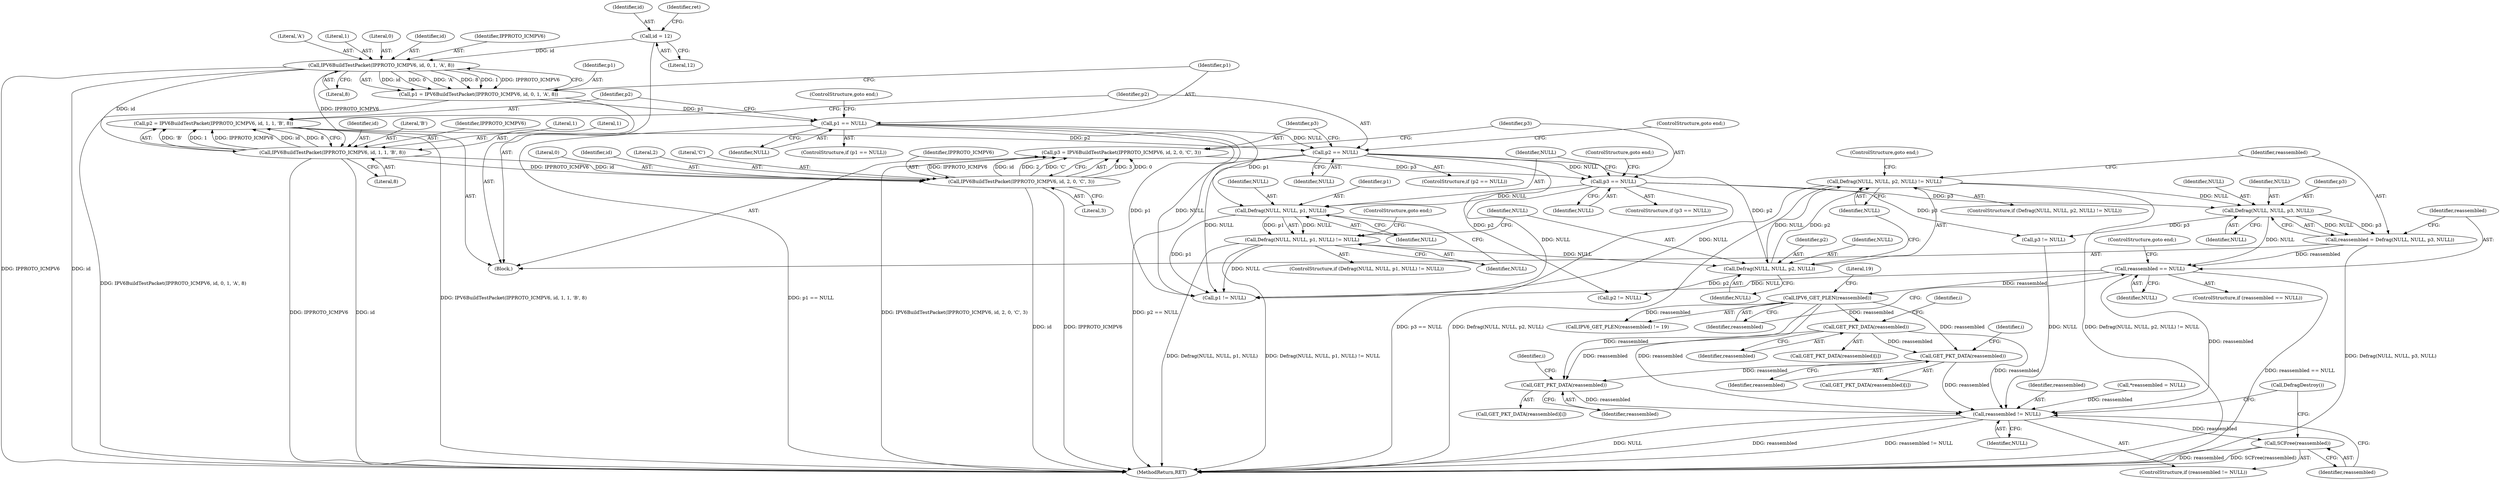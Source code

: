 digraph "0_suricata_4a04f814b15762eb446a5ead4d69d021512df6f8_15@pointer" {
"1000225" [label="(Call,GET_PKT_DATA(reassembled))"];
"1000206" [label="(Call,IPV6_GET_PLEN(reassembled))"];
"1000200" [label="(Call,reassembled == NULL)"];
"1000192" [label="(Call,reassembled = Defrag(NULL, NULL, p3, NULL))"];
"1000194" [label="(Call,Defrag(NULL, NULL, p3, NULL))"];
"1000184" [label="(Call,Defrag(NULL, NULL, p2, NULL) != NULL)"];
"1000185" [label="(Call,Defrag(NULL, NULL, p2, NULL))"];
"1000175" [label="(Call,Defrag(NULL, NULL, p1, NULL) != NULL)"];
"1000176" [label="(Call,Defrag(NULL, NULL, p1, NULL))"];
"1000170" [label="(Call,p3 == NULL)"];
"1000160" [label="(Call,p3 = IPV6BuildTestPacket(IPPROTO_ICMPV6, id, 2, 0, 'C', 3))"];
"1000162" [label="(Call,IPV6BuildTestPacket(IPPROTO_ICMPV6, id, 2, 0, 'C', 3))"];
"1000148" [label="(Call,IPV6BuildTestPacket(IPPROTO_ICMPV6, id, 1, 1, 'B', 8))"];
"1000134" [label="(Call,IPV6BuildTestPacket(IPPROTO_ICMPV6, id, 0, 1, 'A', 8))"];
"1000123" [label="(Call,id = 12)"];
"1000156" [label="(Call,p2 == NULL)"];
"1000146" [label="(Call,p2 = IPV6BuildTestPacket(IPPROTO_ICMPV6, id, 1, 1, 'B', 8))"];
"1000142" [label="(Call,p1 == NULL)"];
"1000132" [label="(Call,p1 = IPV6BuildTestPacket(IPPROTO_ICMPV6, id, 0, 1, 'A', 8))"];
"1000245" [label="(Call,GET_PKT_DATA(reassembled))"];
"1000265" [label="(Call,GET_PKT_DATA(reassembled))"];
"1000293" [label="(Call,reassembled != NULL)"];
"1000296" [label="(Call,SCFree(reassembled))"];
"1000146" [label="(Call,p2 = IPV6BuildTestPacket(IPPROTO_ICMPV6, id, 1, 1, 'B', 8))"];
"1000145" [label="(ControlStructure,goto end;)"];
"1000193" [label="(Identifier,reassembled)"];
"1000183" [label="(ControlStructure,if (Defrag(NULL, NULL, p2, NULL) != NULL))"];
"1000186" [label="(Identifier,NULL)"];
"1000265" [label="(Call,GET_PKT_DATA(reassembled))"];
"1000287" [label="(Call,p3 != NULL)"];
"1000170" [label="(Call,p3 == NULL)"];
"1000150" [label="(Identifier,id)"];
"1000295" [label="(Identifier,NULL)"];
"1000163" [label="(Identifier,IPPROTO_ICMPV6)"];
"1000166" [label="(Literal,0)"];
"1000181" [label="(Identifier,NULL)"];
"1000134" [label="(Call,IPV6BuildTestPacket(IPPROTO_ICMPV6, id, 0, 1, 'A', 8))"];
"1000294" [label="(Identifier,reassembled)"];
"1000190" [label="(Identifier,NULL)"];
"1000194" [label="(Call,Defrag(NULL, NULL, p3, NULL))"];
"1000159" [label="(ControlStructure,goto end;)"];
"1000281" [label="(Call,p2 != NULL)"];
"1000225" [label="(Call,GET_PKT_DATA(reassembled))"];
"1000188" [label="(Identifier,p2)"];
"1000158" [label="(Identifier,NULL)"];
"1000207" [label="(Identifier,reassembled)"];
"1000179" [label="(Identifier,p1)"];
"1000205" [label="(Call,IPV6_GET_PLEN(reassembled) != 19)"];
"1000202" [label="(Identifier,NULL)"];
"1000201" [label="(Identifier,reassembled)"];
"1000154" [label="(Literal,8)"];
"1000139" [label="(Literal,'A')"];
"1000133" [label="(Identifier,p1)"];
"1000192" [label="(Call,reassembled = Defrag(NULL, NULL, p3, NULL))"];
"1000119" [label="(Call,*reassembled = NULL)"];
"1000189" [label="(Identifier,NULL)"];
"1000296" [label="(Call,SCFree(reassembled))"];
"1000206" [label="(Call,IPV6_GET_PLEN(reassembled))"];
"1000175" [label="(Call,Defrag(NULL, NULL, p1, NULL) != NULL)"];
"1000164" [label="(Identifier,id)"];
"1000245" [label="(Call,GET_PKT_DATA(reassembled))"];
"1000168" [label="(Literal,3)"];
"1000226" [label="(Identifier,reassembled)"];
"1000147" [label="(Identifier,p2)"];
"1000297" [label="(Identifier,reassembled)"];
"1000292" [label="(ControlStructure,if (reassembled != NULL))"];
"1000138" [label="(Literal,1)"];
"1000196" [label="(Identifier,NULL)"];
"1000157" [label="(Identifier,p2)"];
"1000153" [label="(Literal,'B')"];
"1000173" [label="(ControlStructure,goto end;)"];
"1000156" [label="(Call,p2 == NULL)"];
"1000182" [label="(ControlStructure,goto end;)"];
"1000187" [label="(Identifier,NULL)"];
"1000105" [label="(Block,)"];
"1000123" [label="(Call,id = 12)"];
"1000172" [label="(Identifier,NULL)"];
"1000185" [label="(Call,Defrag(NULL, NULL, p2, NULL))"];
"1000165" [label="(Literal,2)"];
"1000140" [label="(Literal,8)"];
"1000161" [label="(Identifier,p3)"];
"1000137" [label="(Literal,0)"];
"1000199" [label="(ControlStructure,if (reassembled == NULL))"];
"1000155" [label="(ControlStructure,if (p2 == NULL))"];
"1000247" [label="(Identifier,i)"];
"1000144" [label="(Identifier,NULL)"];
"1000162" [label="(Call,IPV6BuildTestPacket(IPPROTO_ICMPV6, id, 2, 0, 'C', 3))"];
"1000124" [label="(Identifier,id)"];
"1000136" [label="(Identifier,id)"];
"1000177" [label="(Identifier,NULL)"];
"1000143" [label="(Identifier,p1)"];
"1000293" [label="(Call,reassembled != NULL)"];
"1000167" [label="(Literal,'C')"];
"1000184" [label="(Call,Defrag(NULL, NULL, p2, NULL) != NULL)"];
"1000195" [label="(Identifier,NULL)"];
"1000174" [label="(ControlStructure,if (Defrag(NULL, NULL, p1, NULL) != NULL))"];
"1000208" [label="(Literal,19)"];
"1000267" [label="(Identifier,i)"];
"1000298" [label="(Call,DefragDestroy())"];
"1000171" [label="(Identifier,p3)"];
"1000191" [label="(ControlStructure,goto end;)"];
"1000149" [label="(Identifier,IPPROTO_ICMPV6)"];
"1000246" [label="(Identifier,reassembled)"];
"1000151" [label="(Literal,1)"];
"1000264" [label="(Call,GET_PKT_DATA(reassembled)[i])"];
"1000141" [label="(ControlStructure,if (p1 == NULL))"];
"1000129" [label="(Identifier,ret)"];
"1000160" [label="(Call,p3 = IPV6BuildTestPacket(IPPROTO_ICMPV6, id, 2, 0, 'C', 3))"];
"1000266" [label="(Identifier,reassembled)"];
"1000203" [label="(ControlStructure,goto end;)"];
"1000142" [label="(Call,p1 == NULL)"];
"1000224" [label="(Call,GET_PKT_DATA(reassembled)[i])"];
"1000244" [label="(Call,GET_PKT_DATA(reassembled)[i])"];
"1000197" [label="(Identifier,p3)"];
"1000176" [label="(Call,Defrag(NULL, NULL, p1, NULL))"];
"1000275" [label="(Call,p1 != NULL)"];
"1000152" [label="(Literal,1)"];
"1000180" [label="(Identifier,NULL)"];
"1000148" [label="(Call,IPV6BuildTestPacket(IPPROTO_ICMPV6, id, 1, 1, 'B', 8))"];
"1000198" [label="(Identifier,NULL)"];
"1000125" [label="(Literal,12)"];
"1000132" [label="(Call,p1 = IPV6BuildTestPacket(IPPROTO_ICMPV6, id, 0, 1, 'A', 8))"];
"1000135" [label="(Identifier,IPPROTO_ICMPV6)"];
"1000178" [label="(Identifier,NULL)"];
"1000227" [label="(Identifier,i)"];
"1000301" [label="(MethodReturn,RET)"];
"1000169" [label="(ControlStructure,if (p3 == NULL))"];
"1000200" [label="(Call,reassembled == NULL)"];
"1000225" -> "1000224"  [label="AST: "];
"1000225" -> "1000226"  [label="CFG: "];
"1000226" -> "1000225"  [label="AST: "];
"1000227" -> "1000225"  [label="CFG: "];
"1000206" -> "1000225"  [label="DDG: reassembled"];
"1000225" -> "1000245"  [label="DDG: reassembled"];
"1000225" -> "1000265"  [label="DDG: reassembled"];
"1000225" -> "1000293"  [label="DDG: reassembled"];
"1000206" -> "1000205"  [label="AST: "];
"1000206" -> "1000207"  [label="CFG: "];
"1000207" -> "1000206"  [label="AST: "];
"1000208" -> "1000206"  [label="CFG: "];
"1000206" -> "1000205"  [label="DDG: reassembled"];
"1000200" -> "1000206"  [label="DDG: reassembled"];
"1000206" -> "1000245"  [label="DDG: reassembled"];
"1000206" -> "1000265"  [label="DDG: reassembled"];
"1000206" -> "1000293"  [label="DDG: reassembled"];
"1000200" -> "1000199"  [label="AST: "];
"1000200" -> "1000202"  [label="CFG: "];
"1000201" -> "1000200"  [label="AST: "];
"1000202" -> "1000200"  [label="AST: "];
"1000203" -> "1000200"  [label="CFG: "];
"1000207" -> "1000200"  [label="CFG: "];
"1000200" -> "1000301"  [label="DDG: reassembled == NULL"];
"1000192" -> "1000200"  [label="DDG: reassembled"];
"1000194" -> "1000200"  [label="DDG: NULL"];
"1000200" -> "1000275"  [label="DDG: NULL"];
"1000200" -> "1000293"  [label="DDG: reassembled"];
"1000192" -> "1000105"  [label="AST: "];
"1000192" -> "1000194"  [label="CFG: "];
"1000193" -> "1000192"  [label="AST: "];
"1000194" -> "1000192"  [label="AST: "];
"1000201" -> "1000192"  [label="CFG: "];
"1000192" -> "1000301"  [label="DDG: Defrag(NULL, NULL, p3, NULL)"];
"1000194" -> "1000192"  [label="DDG: NULL"];
"1000194" -> "1000192"  [label="DDG: p3"];
"1000194" -> "1000198"  [label="CFG: "];
"1000195" -> "1000194"  [label="AST: "];
"1000196" -> "1000194"  [label="AST: "];
"1000197" -> "1000194"  [label="AST: "];
"1000198" -> "1000194"  [label="AST: "];
"1000184" -> "1000194"  [label="DDG: NULL"];
"1000170" -> "1000194"  [label="DDG: p3"];
"1000194" -> "1000287"  [label="DDG: p3"];
"1000184" -> "1000183"  [label="AST: "];
"1000184" -> "1000190"  [label="CFG: "];
"1000185" -> "1000184"  [label="AST: "];
"1000190" -> "1000184"  [label="AST: "];
"1000191" -> "1000184"  [label="CFG: "];
"1000193" -> "1000184"  [label="CFG: "];
"1000184" -> "1000301"  [label="DDG: Defrag(NULL, NULL, p2, NULL)"];
"1000184" -> "1000301"  [label="DDG: Defrag(NULL, NULL, p2, NULL) != NULL"];
"1000185" -> "1000184"  [label="DDG: NULL"];
"1000185" -> "1000184"  [label="DDG: p2"];
"1000184" -> "1000275"  [label="DDG: NULL"];
"1000185" -> "1000189"  [label="CFG: "];
"1000186" -> "1000185"  [label="AST: "];
"1000187" -> "1000185"  [label="AST: "];
"1000188" -> "1000185"  [label="AST: "];
"1000189" -> "1000185"  [label="AST: "];
"1000190" -> "1000185"  [label="CFG: "];
"1000175" -> "1000185"  [label="DDG: NULL"];
"1000156" -> "1000185"  [label="DDG: p2"];
"1000185" -> "1000281"  [label="DDG: p2"];
"1000175" -> "1000174"  [label="AST: "];
"1000175" -> "1000181"  [label="CFG: "];
"1000176" -> "1000175"  [label="AST: "];
"1000181" -> "1000175"  [label="AST: "];
"1000182" -> "1000175"  [label="CFG: "];
"1000186" -> "1000175"  [label="CFG: "];
"1000175" -> "1000301"  [label="DDG: Defrag(NULL, NULL, p1, NULL)"];
"1000175" -> "1000301"  [label="DDG: Defrag(NULL, NULL, p1, NULL) != NULL"];
"1000176" -> "1000175"  [label="DDG: NULL"];
"1000176" -> "1000175"  [label="DDG: p1"];
"1000175" -> "1000275"  [label="DDG: NULL"];
"1000176" -> "1000180"  [label="CFG: "];
"1000177" -> "1000176"  [label="AST: "];
"1000178" -> "1000176"  [label="AST: "];
"1000179" -> "1000176"  [label="AST: "];
"1000180" -> "1000176"  [label="AST: "];
"1000181" -> "1000176"  [label="CFG: "];
"1000170" -> "1000176"  [label="DDG: NULL"];
"1000142" -> "1000176"  [label="DDG: p1"];
"1000176" -> "1000275"  [label="DDG: p1"];
"1000170" -> "1000169"  [label="AST: "];
"1000170" -> "1000172"  [label="CFG: "];
"1000171" -> "1000170"  [label="AST: "];
"1000172" -> "1000170"  [label="AST: "];
"1000173" -> "1000170"  [label="CFG: "];
"1000177" -> "1000170"  [label="CFG: "];
"1000170" -> "1000301"  [label="DDG: p3 == NULL"];
"1000160" -> "1000170"  [label="DDG: p3"];
"1000156" -> "1000170"  [label="DDG: NULL"];
"1000170" -> "1000275"  [label="DDG: NULL"];
"1000170" -> "1000287"  [label="DDG: p3"];
"1000160" -> "1000105"  [label="AST: "];
"1000160" -> "1000162"  [label="CFG: "];
"1000161" -> "1000160"  [label="AST: "];
"1000162" -> "1000160"  [label="AST: "];
"1000171" -> "1000160"  [label="CFG: "];
"1000160" -> "1000301"  [label="DDG: IPV6BuildTestPacket(IPPROTO_ICMPV6, id, 2, 0, 'C', 3)"];
"1000162" -> "1000160"  [label="DDG: 3"];
"1000162" -> "1000160"  [label="DDG: 0"];
"1000162" -> "1000160"  [label="DDG: IPPROTO_ICMPV6"];
"1000162" -> "1000160"  [label="DDG: id"];
"1000162" -> "1000160"  [label="DDG: 2"];
"1000162" -> "1000160"  [label="DDG: 'C'"];
"1000162" -> "1000168"  [label="CFG: "];
"1000163" -> "1000162"  [label="AST: "];
"1000164" -> "1000162"  [label="AST: "];
"1000165" -> "1000162"  [label="AST: "];
"1000166" -> "1000162"  [label="AST: "];
"1000167" -> "1000162"  [label="AST: "];
"1000168" -> "1000162"  [label="AST: "];
"1000162" -> "1000301"  [label="DDG: id"];
"1000162" -> "1000301"  [label="DDG: IPPROTO_ICMPV6"];
"1000148" -> "1000162"  [label="DDG: IPPROTO_ICMPV6"];
"1000148" -> "1000162"  [label="DDG: id"];
"1000148" -> "1000146"  [label="AST: "];
"1000148" -> "1000154"  [label="CFG: "];
"1000149" -> "1000148"  [label="AST: "];
"1000150" -> "1000148"  [label="AST: "];
"1000151" -> "1000148"  [label="AST: "];
"1000152" -> "1000148"  [label="AST: "];
"1000153" -> "1000148"  [label="AST: "];
"1000154" -> "1000148"  [label="AST: "];
"1000146" -> "1000148"  [label="CFG: "];
"1000148" -> "1000301"  [label="DDG: IPPROTO_ICMPV6"];
"1000148" -> "1000301"  [label="DDG: id"];
"1000148" -> "1000146"  [label="DDG: 'B'"];
"1000148" -> "1000146"  [label="DDG: 1"];
"1000148" -> "1000146"  [label="DDG: IPPROTO_ICMPV6"];
"1000148" -> "1000146"  [label="DDG: id"];
"1000148" -> "1000146"  [label="DDG: 8"];
"1000134" -> "1000148"  [label="DDG: IPPROTO_ICMPV6"];
"1000134" -> "1000148"  [label="DDG: id"];
"1000134" -> "1000132"  [label="AST: "];
"1000134" -> "1000140"  [label="CFG: "];
"1000135" -> "1000134"  [label="AST: "];
"1000136" -> "1000134"  [label="AST: "];
"1000137" -> "1000134"  [label="AST: "];
"1000138" -> "1000134"  [label="AST: "];
"1000139" -> "1000134"  [label="AST: "];
"1000140" -> "1000134"  [label="AST: "];
"1000132" -> "1000134"  [label="CFG: "];
"1000134" -> "1000301"  [label="DDG: IPPROTO_ICMPV6"];
"1000134" -> "1000301"  [label="DDG: id"];
"1000134" -> "1000132"  [label="DDG: id"];
"1000134" -> "1000132"  [label="DDG: 0"];
"1000134" -> "1000132"  [label="DDG: 'A'"];
"1000134" -> "1000132"  [label="DDG: 8"];
"1000134" -> "1000132"  [label="DDG: 1"];
"1000134" -> "1000132"  [label="DDG: IPPROTO_ICMPV6"];
"1000123" -> "1000134"  [label="DDG: id"];
"1000123" -> "1000105"  [label="AST: "];
"1000123" -> "1000125"  [label="CFG: "];
"1000124" -> "1000123"  [label="AST: "];
"1000125" -> "1000123"  [label="AST: "];
"1000129" -> "1000123"  [label="CFG: "];
"1000156" -> "1000155"  [label="AST: "];
"1000156" -> "1000158"  [label="CFG: "];
"1000157" -> "1000156"  [label="AST: "];
"1000158" -> "1000156"  [label="AST: "];
"1000159" -> "1000156"  [label="CFG: "];
"1000161" -> "1000156"  [label="CFG: "];
"1000156" -> "1000301"  [label="DDG: p2 == NULL"];
"1000146" -> "1000156"  [label="DDG: p2"];
"1000142" -> "1000156"  [label="DDG: NULL"];
"1000156" -> "1000275"  [label="DDG: NULL"];
"1000156" -> "1000281"  [label="DDG: p2"];
"1000146" -> "1000105"  [label="AST: "];
"1000147" -> "1000146"  [label="AST: "];
"1000157" -> "1000146"  [label="CFG: "];
"1000146" -> "1000301"  [label="DDG: IPV6BuildTestPacket(IPPROTO_ICMPV6, id, 1, 1, 'B', 8)"];
"1000142" -> "1000141"  [label="AST: "];
"1000142" -> "1000144"  [label="CFG: "];
"1000143" -> "1000142"  [label="AST: "];
"1000144" -> "1000142"  [label="AST: "];
"1000145" -> "1000142"  [label="CFG: "];
"1000147" -> "1000142"  [label="CFG: "];
"1000142" -> "1000301"  [label="DDG: p1 == NULL"];
"1000132" -> "1000142"  [label="DDG: p1"];
"1000142" -> "1000275"  [label="DDG: p1"];
"1000142" -> "1000275"  [label="DDG: NULL"];
"1000132" -> "1000105"  [label="AST: "];
"1000133" -> "1000132"  [label="AST: "];
"1000143" -> "1000132"  [label="CFG: "];
"1000132" -> "1000301"  [label="DDG: IPV6BuildTestPacket(IPPROTO_ICMPV6, id, 0, 1, 'A', 8)"];
"1000245" -> "1000244"  [label="AST: "];
"1000245" -> "1000246"  [label="CFG: "];
"1000246" -> "1000245"  [label="AST: "];
"1000247" -> "1000245"  [label="CFG: "];
"1000245" -> "1000265"  [label="DDG: reassembled"];
"1000245" -> "1000293"  [label="DDG: reassembled"];
"1000265" -> "1000264"  [label="AST: "];
"1000265" -> "1000266"  [label="CFG: "];
"1000266" -> "1000265"  [label="AST: "];
"1000267" -> "1000265"  [label="CFG: "];
"1000265" -> "1000293"  [label="DDG: reassembled"];
"1000293" -> "1000292"  [label="AST: "];
"1000293" -> "1000295"  [label="CFG: "];
"1000294" -> "1000293"  [label="AST: "];
"1000295" -> "1000293"  [label="AST: "];
"1000297" -> "1000293"  [label="CFG: "];
"1000298" -> "1000293"  [label="CFG: "];
"1000293" -> "1000301"  [label="DDG: NULL"];
"1000293" -> "1000301"  [label="DDG: reassembled"];
"1000293" -> "1000301"  [label="DDG: reassembled != NULL"];
"1000119" -> "1000293"  [label="DDG: reassembled"];
"1000287" -> "1000293"  [label="DDG: NULL"];
"1000293" -> "1000296"  [label="DDG: reassembled"];
"1000296" -> "1000292"  [label="AST: "];
"1000296" -> "1000297"  [label="CFG: "];
"1000297" -> "1000296"  [label="AST: "];
"1000298" -> "1000296"  [label="CFG: "];
"1000296" -> "1000301"  [label="DDG: reassembled"];
"1000296" -> "1000301"  [label="DDG: SCFree(reassembled)"];
}

